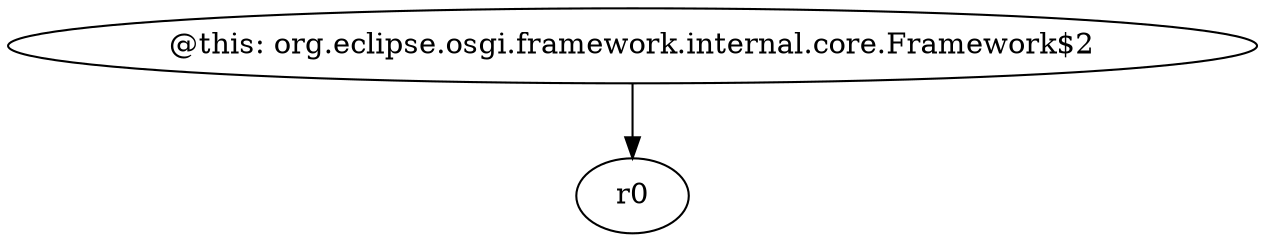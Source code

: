 digraph g {
0[label="@this: org.eclipse.osgi.framework.internal.core.Framework$2"]
1[label="r0"]
0->1[label=""]
}
